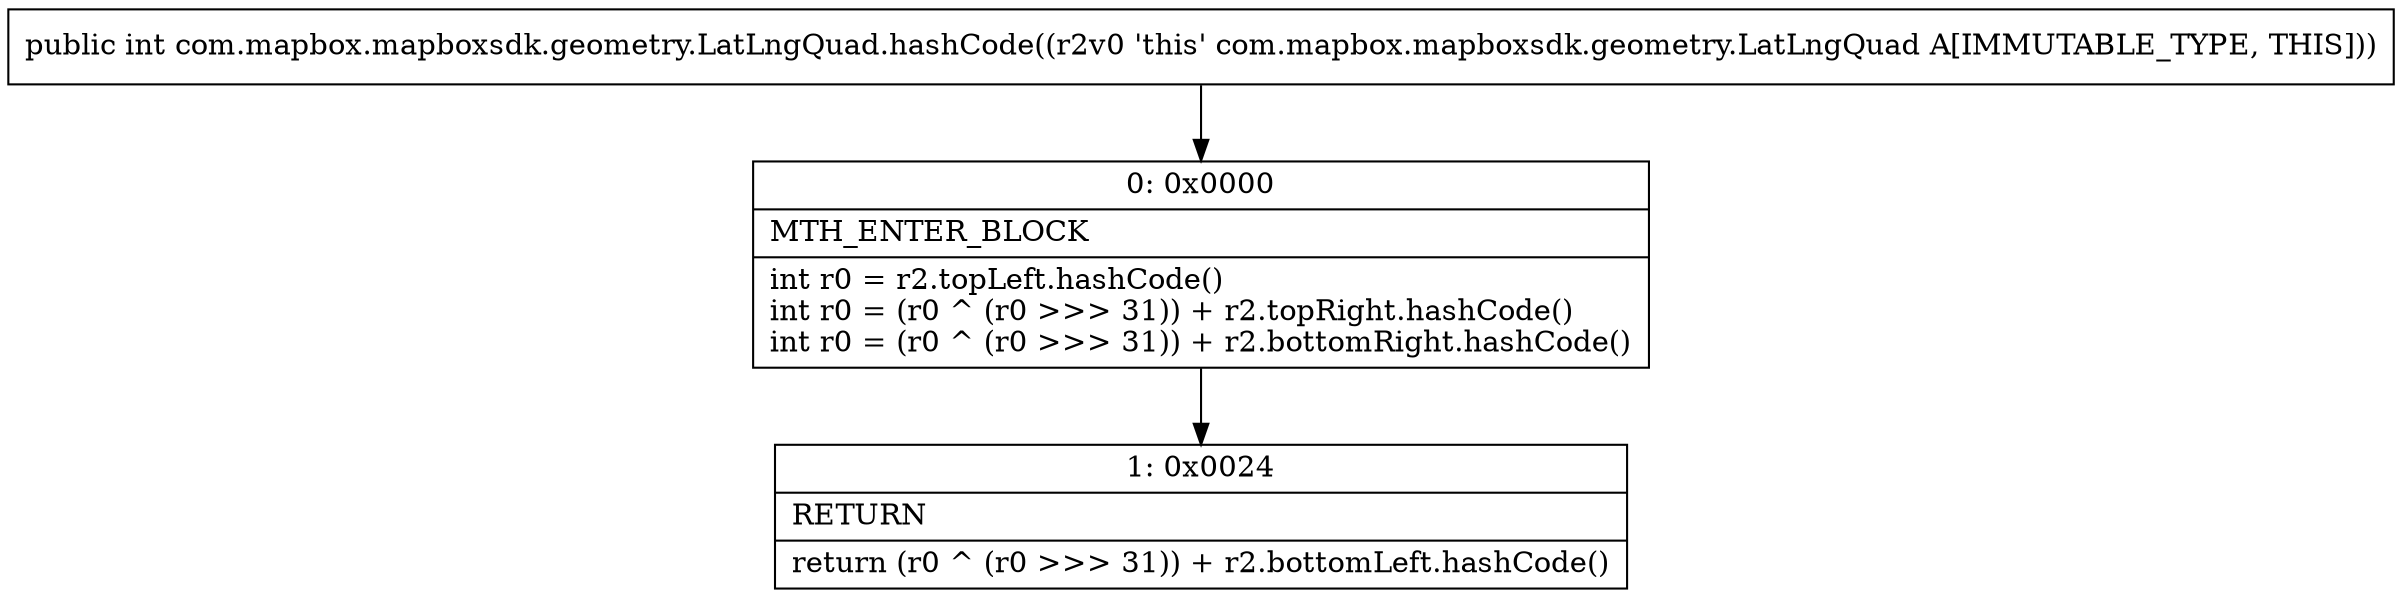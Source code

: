 digraph "CFG forcom.mapbox.mapboxsdk.geometry.LatLngQuad.hashCode()I" {
Node_0 [shape=record,label="{0\:\ 0x0000|MTH_ENTER_BLOCK\l|int r0 = r2.topLeft.hashCode()\lint r0 = (r0 ^ (r0 \>\>\> 31)) + r2.topRight.hashCode()\lint r0 = (r0 ^ (r0 \>\>\> 31)) + r2.bottomRight.hashCode()\l}"];
Node_1 [shape=record,label="{1\:\ 0x0024|RETURN\l|return (r0 ^ (r0 \>\>\> 31)) + r2.bottomLeft.hashCode()\l}"];
MethodNode[shape=record,label="{public int com.mapbox.mapboxsdk.geometry.LatLngQuad.hashCode((r2v0 'this' com.mapbox.mapboxsdk.geometry.LatLngQuad A[IMMUTABLE_TYPE, THIS])) }"];
MethodNode -> Node_0;
Node_0 -> Node_1;
}


